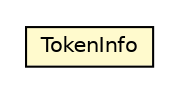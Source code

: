 #!/usr/local/bin/dot
#
# Class diagram 
# Generated by UMLGraph version R5_6-24-gf6e263 (http://www.umlgraph.org/)
#

digraph G {
	edge [fontname="Helvetica",fontsize=10,labelfontname="Helvetica",labelfontsize=10];
	node [fontname="Helvetica",fontsize=10,shape=plaintext];
	nodesep=0.25;
	ranksep=0.5;
	// io.reinert.requestor.oauth2.TokenInfo
	c35360 [label=<<table title="io.reinert.requestor.oauth2.TokenInfo" border="0" cellborder="1" cellspacing="0" cellpadding="2" port="p" bgcolor="lemonChiffon" href="./TokenInfo.html">
		<tr><td><table border="0" cellspacing="0" cellpadding="1">
<tr><td align="center" balign="center"> TokenInfo </td></tr>
		</table></td></tr>
		</table>>, URL="./TokenInfo.html", fontname="Helvetica", fontcolor="black", fontsize=10.0];
}

